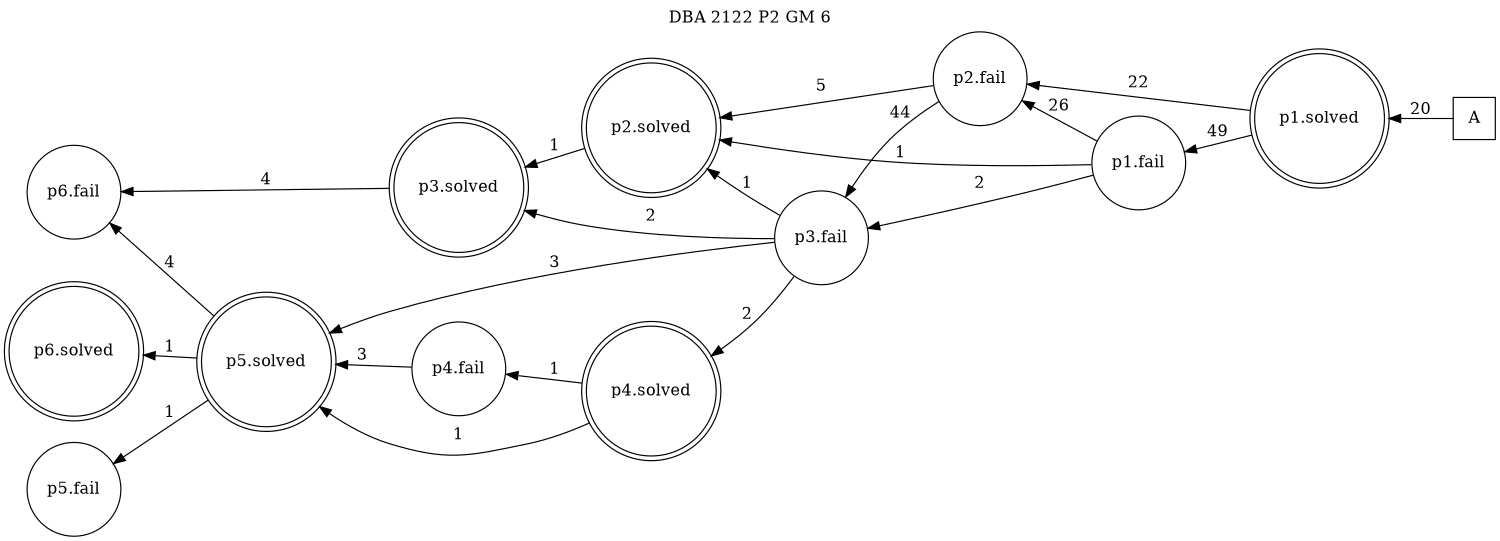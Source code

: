 digraph DBA_2122_P2_GM_6_LOW {
labelloc="tl"
label= " DBA 2122 P2 GM 6 "
rankdir="RL";
graph [ size=" 10 , 10 !"]

"A" [shape="square" label="A"]
"p1.solved" [shape="doublecircle" label="p1.solved"]
"p1.fail" [shape="circle" label="p1.fail"]
"p2.fail" [shape="circle" label="p2.fail"]
"p2.solved" [shape="doublecircle" label="p2.solved"]
"p3.fail" [shape="circle" label="p3.fail"]
"p3.solved" [shape="doublecircle" label="p3.solved"]
"p4.solved" [shape="doublecircle" label="p4.solved"]
"p4.fail" [shape="circle" label="p4.fail"]
"p5.solved" [shape="doublecircle" label="p5.solved"]
"p6.fail" [shape="circle" label="p6.fail"]
"p5.fail" [shape="circle" label="p5.fail"]
"p6.solved" [shape="doublecircle" label="p6.solved"]
"A" -> "p1.solved" [ label=20]
"p1.solved" -> "p1.fail" [ label=49]
"p1.solved" -> "p2.fail" [ label=22]
"p1.fail" -> "p2.fail" [ label=26]
"p1.fail" -> "p2.solved" [ label=1]
"p1.fail" -> "p3.fail" [ label=2]
"p2.fail" -> "p2.solved" [ label=5]
"p2.fail" -> "p3.fail" [ label=44]
"p2.solved" -> "p3.solved" [ label=1]
"p3.fail" -> "p2.solved" [ label=1]
"p3.fail" -> "p3.solved" [ label=2]
"p3.fail" -> "p4.solved" [ label=2]
"p3.fail" -> "p5.solved" [ label=3]
"p3.solved" -> "p6.fail" [ label=4]
"p4.solved" -> "p4.fail" [ label=1]
"p4.solved" -> "p5.solved" [ label=1]
"p4.fail" -> "p5.solved" [ label=3]
"p5.solved" -> "p6.fail" [ label=4]
"p5.solved" -> "p5.fail" [ label=1]
"p5.solved" -> "p6.solved" [ label=1]
}
